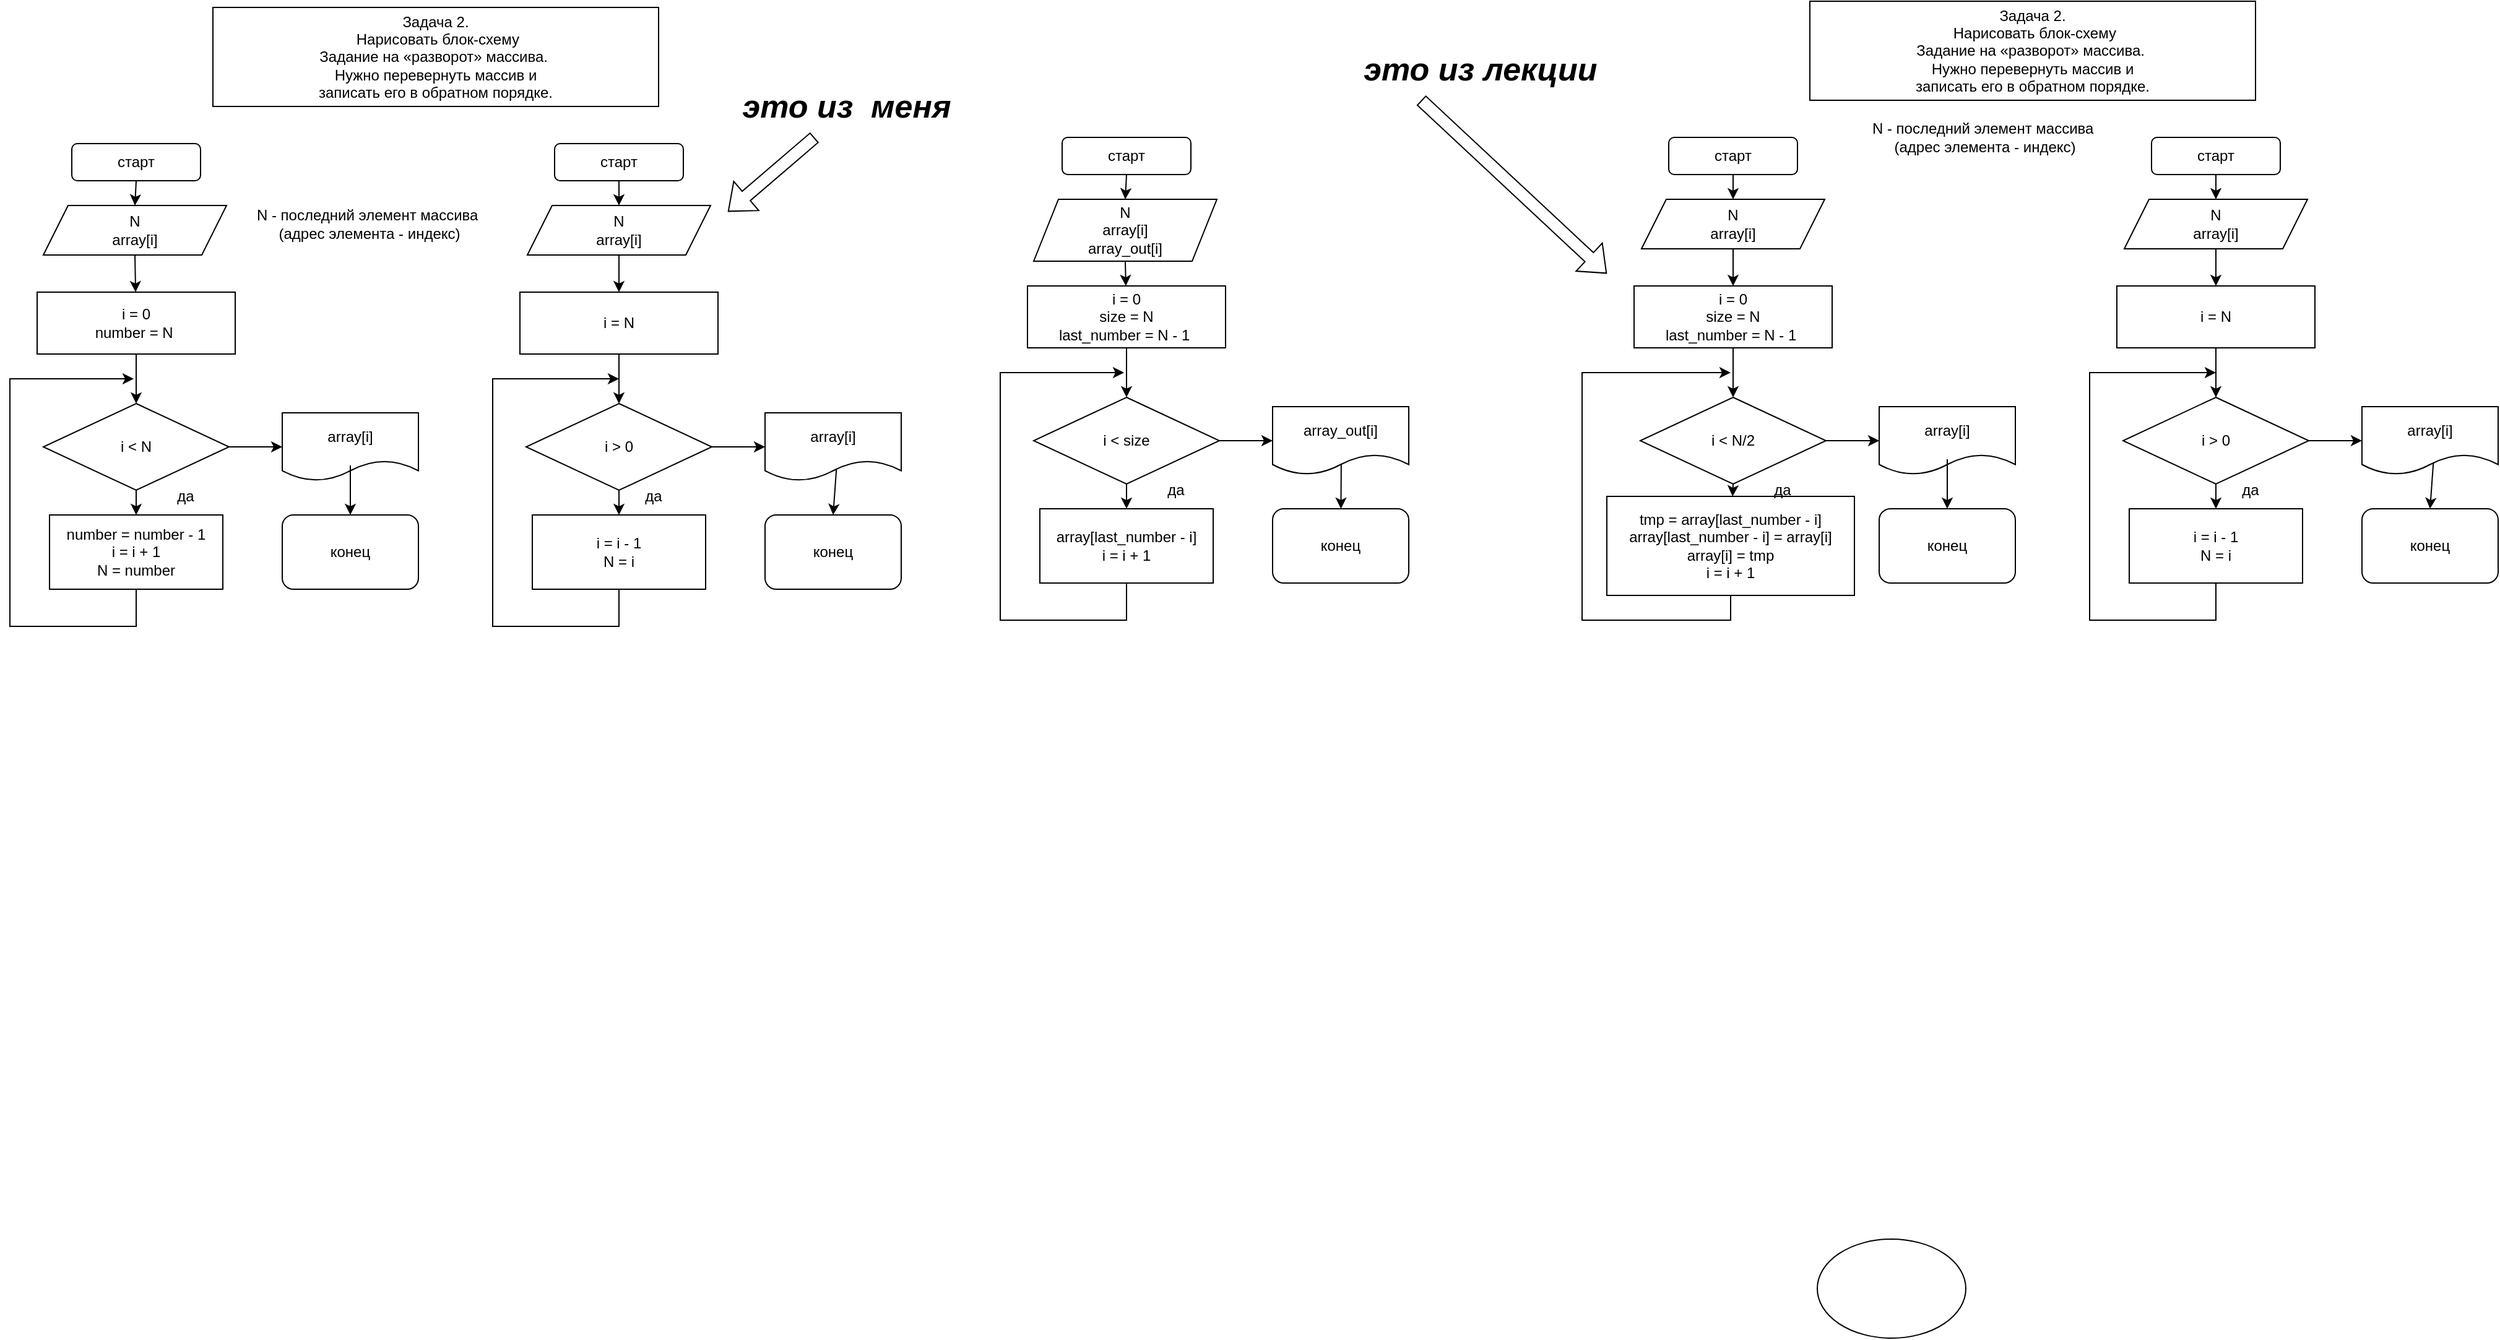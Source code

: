 <mxfile version="20.2.3" type="device"><diagram id="XAjRcVGPxGQHWK-s9H-E" name="Страница 1"><mxGraphModel dx="2436" dy="539" grid="1" gridSize="10" guides="1" tooltips="1" connect="1" arrows="1" fold="1" page="1" pageScale="1" pageWidth="827" pageHeight="1169" math="0" shadow="0"><root><mxCell id="0"/><mxCell id="1" parent="0"/><mxCell id="PiSOrtpl1ZjagHhnonET-1" value="старт" style="rounded=1;whiteSpace=wrap;html=1;" parent="1" vertex="1"><mxGeometry x="90" y="120" width="104" height="30" as="geometry"/></mxCell><mxCell id="PiSOrtpl1ZjagHhnonET-3" value="&lt;br&gt;N&lt;br&gt;array[i]&lt;br&gt;&amp;nbsp;" style="shape=parallelogram;perimeter=parallelogramPerimeter;whiteSpace=wrap;html=1;fixedSize=1;" parent="1" vertex="1"><mxGeometry x="68" y="170" width="148" height="40" as="geometry"/></mxCell><mxCell id="PiSOrtpl1ZjagHhnonET-5" value="i &amp;lt; N/2" style="rhombus;whiteSpace=wrap;html=1;" parent="1" vertex="1"><mxGeometry x="67" y="330" width="150" height="70" as="geometry"/></mxCell><mxCell id="PiSOrtpl1ZjagHhnonET-8" value="tmp = array[last_number - i]&lt;br&gt;array[last_number - i] = array[i]&lt;br&gt;array[i] = tmp&lt;br&gt;i = i + 1" style="rounded=0;whiteSpace=wrap;html=1;" parent="1" vertex="1"><mxGeometry x="40" y="410" width="200" height="80" as="geometry"/></mxCell><mxCell id="PiSOrtpl1ZjagHhnonET-14" value="" style="endArrow=classic;html=1;rounded=0;exitX=0.5;exitY=1;exitDx=0;exitDy=0;entryX=0.5;entryY=0;entryDx=0;entryDy=0;" parent="1" source="PiSOrtpl1ZjagHhnonET-1" target="PiSOrtpl1ZjagHhnonET-3" edge="1"><mxGeometry width="50" height="50" relative="1" as="geometry"><mxPoint x="150" y="380" as="sourcePoint"/><mxPoint x="200" y="330" as="targetPoint"/></mxGeometry></mxCell><mxCell id="PiSOrtpl1ZjagHhnonET-66" value="array[i]" style="shape=document;whiteSpace=wrap;html=1;boundedLbl=1;" parent="1" vertex="1"><mxGeometry x="260" y="337.5" width="110" height="55" as="geometry"/></mxCell><mxCell id="PiSOrtpl1ZjagHhnonET-73" value="" style="endArrow=classic;html=1;rounded=0;exitX=1;exitY=0.5;exitDx=0;exitDy=0;entryX=0;entryY=0.5;entryDx=0;entryDy=0;" parent="1" source="PiSOrtpl1ZjagHhnonET-5" target="PiSOrtpl1ZjagHhnonET-66" edge="1"><mxGeometry width="50" height="50" relative="1" as="geometry"><mxPoint x="370" y="420" as="sourcePoint"/><mxPoint x="420" y="370" as="targetPoint"/></mxGeometry></mxCell><mxCell id="PiSOrtpl1ZjagHhnonET-74" value="&lt;div&gt;&lt;div&gt;Задача 2.&lt;/div&gt;&lt;div&gt;&amp;nbsp;Нарисовать блок-схему&lt;/div&gt;&lt;div&gt;Задание на «разворот» массива.&amp;nbsp;&lt;/div&gt;&lt;div&gt;Нужно перевернуть массив и&lt;/div&gt;&lt;div&gt;записать его в обратном порядке.&lt;/div&gt;&lt;/div&gt;" style="rounded=0;whiteSpace=wrap;html=1;" parent="1" vertex="1"><mxGeometry x="204" y="10" width="360" height="80" as="geometry"/></mxCell><mxCell id="8GEbeVm8KVYwYru5vv0H-3" value="i = 0&lt;br&gt;size = N&lt;br&gt;last_number = N - 1&amp;nbsp;" style="rounded=0;whiteSpace=wrap;html=1;" parent="1" vertex="1"><mxGeometry x="62" y="240" width="160" height="50" as="geometry"/></mxCell><mxCell id="8GEbeVm8KVYwYru5vv0H-4" value="" style="endArrow=classic;html=1;rounded=0;exitX=0.5;exitY=1;exitDx=0;exitDy=0;" parent="1" source="PiSOrtpl1ZjagHhnonET-3" target="8GEbeVm8KVYwYru5vv0H-3" edge="1"><mxGeometry width="50" height="50" relative="1" as="geometry"><mxPoint x="260" y="330" as="sourcePoint"/><mxPoint x="310" y="280" as="targetPoint"/></mxGeometry></mxCell><mxCell id="8GEbeVm8KVYwYru5vv0H-5" value="" style="endArrow=classic;html=1;rounded=0;exitX=0.5;exitY=1;exitDx=0;exitDy=0;entryX=0.5;entryY=0;entryDx=0;entryDy=0;" parent="1" source="8GEbeVm8KVYwYru5vv0H-3" target="PiSOrtpl1ZjagHhnonET-5" edge="1"><mxGeometry width="50" height="50" relative="1" as="geometry"><mxPoint x="260" y="330" as="sourcePoint"/><mxPoint x="310" y="280" as="targetPoint"/></mxGeometry></mxCell><mxCell id="8GEbeVm8KVYwYru5vv0H-6" value="" style="endArrow=classic;html=1;rounded=0;exitX=0.5;exitY=1;exitDx=0;exitDy=0;" parent="1" source="PiSOrtpl1ZjagHhnonET-8" edge="1"><mxGeometry width="50" height="50" relative="1" as="geometry"><mxPoint x="260" y="610" as="sourcePoint"/><mxPoint x="140" y="310" as="targetPoint"/><Array as="points"><mxPoint x="140" y="510"/><mxPoint x="20" y="510"/><mxPoint x="20" y="310"/></Array></mxGeometry></mxCell><mxCell id="8GEbeVm8KVYwYru5vv0H-7" value="" style="endArrow=classic;html=1;rounded=0;exitX=0.5;exitY=1;exitDx=0;exitDy=0;" parent="1" source="PiSOrtpl1ZjagHhnonET-5" target="PiSOrtpl1ZjagHhnonET-8" edge="1"><mxGeometry width="50" height="50" relative="1" as="geometry"><mxPoint x="260" y="610" as="sourcePoint"/><mxPoint x="310" y="560" as="targetPoint"/></mxGeometry></mxCell><mxCell id="8GEbeVm8KVYwYru5vv0H-8" value="старт" style="rounded=1;whiteSpace=wrap;html=1;" parent="1" vertex="1"><mxGeometry x="480" y="120" width="104" height="30" as="geometry"/></mxCell><mxCell id="8GEbeVm8KVYwYru5vv0H-9" value="N&lt;br&gt;array[i]" style="shape=parallelogram;perimeter=parallelogramPerimeter;whiteSpace=wrap;html=1;fixedSize=1;" parent="1" vertex="1"><mxGeometry x="458" y="170" width="148" height="40" as="geometry"/></mxCell><mxCell id="8GEbeVm8KVYwYru5vv0H-10" value="i &amp;gt; 0" style="rhombus;whiteSpace=wrap;html=1;" parent="1" vertex="1"><mxGeometry x="457" y="330" width="150" height="70" as="geometry"/></mxCell><mxCell id="8GEbeVm8KVYwYru5vv0H-11" value="i = i - 1&lt;br&gt;N = i" style="rounded=0;whiteSpace=wrap;html=1;" parent="1" vertex="1"><mxGeometry x="462" y="420" width="140" height="60" as="geometry"/></mxCell><mxCell id="8GEbeVm8KVYwYru5vv0H-12" value="" style="endArrow=classic;html=1;rounded=0;exitX=0.5;exitY=1;exitDx=0;exitDy=0;entryX=0.5;entryY=0;entryDx=0;entryDy=0;" parent="1" source="8GEbeVm8KVYwYru5vv0H-8" target="8GEbeVm8KVYwYru5vv0H-9" edge="1"><mxGeometry width="50" height="50" relative="1" as="geometry"><mxPoint x="540" y="380" as="sourcePoint"/><mxPoint x="590" y="330" as="targetPoint"/></mxGeometry></mxCell><mxCell id="8GEbeVm8KVYwYru5vv0H-13" value="array[i]" style="shape=document;whiteSpace=wrap;html=1;boundedLbl=1;" parent="1" vertex="1"><mxGeometry x="650" y="337.5" width="110" height="55" as="geometry"/></mxCell><mxCell id="8GEbeVm8KVYwYru5vv0H-14" value="" style="endArrow=classic;html=1;rounded=0;exitX=1;exitY=0.5;exitDx=0;exitDy=0;entryX=0;entryY=0.5;entryDx=0;entryDy=0;" parent="1" source="8GEbeVm8KVYwYru5vv0H-10" target="8GEbeVm8KVYwYru5vv0H-13" edge="1"><mxGeometry width="50" height="50" relative="1" as="geometry"><mxPoint x="760" y="420" as="sourcePoint"/><mxPoint x="810" y="370" as="targetPoint"/></mxGeometry></mxCell><mxCell id="8GEbeVm8KVYwYru5vv0H-15" value="i = N" style="rounded=0;whiteSpace=wrap;html=1;" parent="1" vertex="1"><mxGeometry x="452" y="240" width="160" height="50" as="geometry"/></mxCell><mxCell id="8GEbeVm8KVYwYru5vv0H-16" value="" style="endArrow=classic;html=1;rounded=0;exitX=0.5;exitY=1;exitDx=0;exitDy=0;" parent="1" source="8GEbeVm8KVYwYru5vv0H-9" target="8GEbeVm8KVYwYru5vv0H-15" edge="1"><mxGeometry width="50" height="50" relative="1" as="geometry"><mxPoint x="650" y="330" as="sourcePoint"/><mxPoint x="700" y="280" as="targetPoint"/></mxGeometry></mxCell><mxCell id="8GEbeVm8KVYwYru5vv0H-17" value="" style="endArrow=classic;html=1;rounded=0;exitX=0.5;exitY=1;exitDx=0;exitDy=0;entryX=0.5;entryY=0;entryDx=0;entryDy=0;" parent="1" source="8GEbeVm8KVYwYru5vv0H-15" target="8GEbeVm8KVYwYru5vv0H-10" edge="1"><mxGeometry width="50" height="50" relative="1" as="geometry"><mxPoint x="650" y="330" as="sourcePoint"/><mxPoint x="700" y="280" as="targetPoint"/></mxGeometry></mxCell><mxCell id="8GEbeVm8KVYwYru5vv0H-18" value="" style="endArrow=classic;html=1;rounded=0;exitX=0.5;exitY=1;exitDx=0;exitDy=0;" parent="1" source="8GEbeVm8KVYwYru5vv0H-11" edge="1"><mxGeometry width="50" height="50" relative="1" as="geometry"><mxPoint x="650" y="610" as="sourcePoint"/><mxPoint x="532" y="310" as="targetPoint"/><Array as="points"><mxPoint x="532" y="510"/><mxPoint x="430" y="510"/><mxPoint x="430" y="310"/></Array></mxGeometry></mxCell><mxCell id="8GEbeVm8KVYwYru5vv0H-19" value="" style="endArrow=classic;html=1;rounded=0;exitX=0.5;exitY=1;exitDx=0;exitDy=0;" parent="1" source="8GEbeVm8KVYwYru5vv0H-10" target="8GEbeVm8KVYwYru5vv0H-11" edge="1"><mxGeometry width="50" height="50" relative="1" as="geometry"><mxPoint x="650" y="610" as="sourcePoint"/><mxPoint x="700" y="560" as="targetPoint"/></mxGeometry></mxCell><mxCell id="8GEbeVm8KVYwYru5vv0H-20" value="конец" style="rounded=1;whiteSpace=wrap;html=1;" parent="1" vertex="1"><mxGeometry x="260" y="420" width="110" height="60" as="geometry"/></mxCell><mxCell id="8GEbeVm8KVYwYru5vv0H-21" value="конец" style="rounded=1;whiteSpace=wrap;html=1;" parent="1" vertex="1"><mxGeometry x="650" y="420" width="110" height="60" as="geometry"/></mxCell><mxCell id="8GEbeVm8KVYwYru5vv0H-22" value="" style="endArrow=classic;html=1;rounded=0;" parent="1" target="8GEbeVm8KVYwYru5vv0H-20" edge="1"><mxGeometry width="50" height="50" relative="1" as="geometry"><mxPoint x="315" y="380" as="sourcePoint"/><mxPoint x="390" y="500" as="targetPoint"/></mxGeometry></mxCell><mxCell id="8GEbeVm8KVYwYru5vv0H-23" value="" style="endArrow=classic;html=1;rounded=0;exitX=0.524;exitY=0.831;exitDx=0;exitDy=0;exitPerimeter=0;entryX=0.5;entryY=0;entryDx=0;entryDy=0;" parent="1" source="8GEbeVm8KVYwYru5vv0H-13" target="8GEbeVm8KVYwYru5vv0H-21" edge="1"><mxGeometry width="50" height="50" relative="1" as="geometry"><mxPoint x="340" y="550" as="sourcePoint"/><mxPoint x="390" y="500" as="targetPoint"/></mxGeometry></mxCell><mxCell id="8GEbeVm8KVYwYru5vv0H-25" value="да" style="text;html=1;strokeColor=none;fillColor=none;align=center;verticalAlign=middle;whiteSpace=wrap;rounded=0;" parent="1" vertex="1"><mxGeometry x="152" y="390" width="60" height="30" as="geometry"/></mxCell><mxCell id="8GEbeVm8KVYwYru5vv0H-26" value="да" style="text;html=1;strokeColor=none;fillColor=none;align=center;verticalAlign=middle;whiteSpace=wrap;rounded=0;" parent="1" vertex="1"><mxGeometry x="530" y="390" width="60" height="30" as="geometry"/></mxCell><mxCell id="8GEbeVm8KVYwYru5vv0H-27" value="N - последний элемент массива&amp;nbsp;&lt;br&gt;(адрес элемента - индекс)" style="text;html=1;align=center;verticalAlign=middle;resizable=0;points=[];autosize=1;strokeColor=none;fillColor=none;" parent="1" vertex="1"><mxGeometry x="240" y="100" width="210" height="40" as="geometry"/></mxCell><mxCell id="UgqnwZ9ect2VBgHHYGwB-5" value="старт" style="rounded=1;whiteSpace=wrap;html=1;" vertex="1" parent="1"><mxGeometry x="-400" y="120" width="104" height="30" as="geometry"/></mxCell><mxCell id="UgqnwZ9ect2VBgHHYGwB-6" value="&lt;br&gt;N&lt;br&gt;array[i]&lt;br&gt;array_out[i]&lt;br&gt;&amp;nbsp;" style="shape=parallelogram;perimeter=parallelogramPerimeter;whiteSpace=wrap;html=1;fixedSize=1;" vertex="1" parent="1"><mxGeometry x="-423" y="170" width="148" height="50" as="geometry"/></mxCell><mxCell id="UgqnwZ9ect2VBgHHYGwB-7" value="i &amp;lt; size" style="rhombus;whiteSpace=wrap;html=1;" vertex="1" parent="1"><mxGeometry x="-423" y="330" width="150" height="70" as="geometry"/></mxCell><mxCell id="UgqnwZ9ect2VBgHHYGwB-8" value="array[last_number - i]&lt;br&gt;i = i + 1" style="rounded=0;whiteSpace=wrap;html=1;" vertex="1" parent="1"><mxGeometry x="-418" y="420" width="140" height="60" as="geometry"/></mxCell><mxCell id="UgqnwZ9ect2VBgHHYGwB-9" value="" style="endArrow=classic;html=1;rounded=0;exitX=0.5;exitY=1;exitDx=0;exitDy=0;entryX=0.5;entryY=0;entryDx=0;entryDy=0;" edge="1" parent="1" source="UgqnwZ9ect2VBgHHYGwB-5" target="UgqnwZ9ect2VBgHHYGwB-6"><mxGeometry width="50" height="50" relative="1" as="geometry"><mxPoint x="-340" y="380" as="sourcePoint"/><mxPoint x="-290" y="330" as="targetPoint"/></mxGeometry></mxCell><mxCell id="UgqnwZ9ect2VBgHHYGwB-10" value="array_out[i]" style="shape=document;whiteSpace=wrap;html=1;boundedLbl=1;" vertex="1" parent="1"><mxGeometry x="-230" y="337.5" width="110" height="55" as="geometry"/></mxCell><mxCell id="UgqnwZ9ect2VBgHHYGwB-11" value="" style="endArrow=classic;html=1;rounded=0;exitX=1;exitY=0.5;exitDx=0;exitDy=0;entryX=0;entryY=0.5;entryDx=0;entryDy=0;" edge="1" parent="1" source="UgqnwZ9ect2VBgHHYGwB-7" target="UgqnwZ9ect2VBgHHYGwB-10"><mxGeometry width="50" height="50" relative="1" as="geometry"><mxPoint x="-120" y="420" as="sourcePoint"/><mxPoint x="-70" y="370" as="targetPoint"/></mxGeometry></mxCell><mxCell id="UgqnwZ9ect2VBgHHYGwB-12" value="i = 0&lt;br&gt;size = N&lt;br&gt;last_number = N - 1&amp;nbsp;" style="rounded=0;whiteSpace=wrap;html=1;" vertex="1" parent="1"><mxGeometry x="-428" y="240" width="160" height="50" as="geometry"/></mxCell><mxCell id="UgqnwZ9ect2VBgHHYGwB-13" value="" style="endArrow=classic;html=1;rounded=0;exitX=0.5;exitY=1;exitDx=0;exitDy=0;" edge="1" parent="1" source="UgqnwZ9ect2VBgHHYGwB-6" target="UgqnwZ9ect2VBgHHYGwB-12"><mxGeometry width="50" height="50" relative="1" as="geometry"><mxPoint x="-230" y="330" as="sourcePoint"/><mxPoint x="-180" y="280" as="targetPoint"/></mxGeometry></mxCell><mxCell id="UgqnwZ9ect2VBgHHYGwB-14" value="" style="endArrow=classic;html=1;rounded=0;exitX=0.5;exitY=1;exitDx=0;exitDy=0;entryX=0.5;entryY=0;entryDx=0;entryDy=0;" edge="1" parent="1" source="UgqnwZ9ect2VBgHHYGwB-12" target="UgqnwZ9ect2VBgHHYGwB-7"><mxGeometry width="50" height="50" relative="1" as="geometry"><mxPoint x="-230" y="330" as="sourcePoint"/><mxPoint x="-180" y="280" as="targetPoint"/></mxGeometry></mxCell><mxCell id="UgqnwZ9ect2VBgHHYGwB-15" value="" style="endArrow=classic;html=1;rounded=0;exitX=0.5;exitY=1;exitDx=0;exitDy=0;" edge="1" parent="1" source="UgqnwZ9ect2VBgHHYGwB-8"><mxGeometry width="50" height="50" relative="1" as="geometry"><mxPoint x="-230" y="610" as="sourcePoint"/><mxPoint x="-350" y="310" as="targetPoint"/><Array as="points"><mxPoint x="-348" y="510"/><mxPoint x="-450" y="510"/><mxPoint x="-450" y="310"/></Array></mxGeometry></mxCell><mxCell id="UgqnwZ9ect2VBgHHYGwB-16" value="" style="endArrow=classic;html=1;rounded=0;exitX=0.5;exitY=1;exitDx=0;exitDy=0;" edge="1" parent="1" source="UgqnwZ9ect2VBgHHYGwB-7" target="UgqnwZ9ect2VBgHHYGwB-8"><mxGeometry width="50" height="50" relative="1" as="geometry"><mxPoint x="-230" y="610" as="sourcePoint"/><mxPoint x="-180" y="560" as="targetPoint"/></mxGeometry></mxCell><mxCell id="UgqnwZ9ect2VBgHHYGwB-17" value="конец" style="rounded=1;whiteSpace=wrap;html=1;" vertex="1" parent="1"><mxGeometry x="-230" y="420" width="110" height="60" as="geometry"/></mxCell><mxCell id="UgqnwZ9ect2VBgHHYGwB-18" value="" style="endArrow=classic;html=1;rounded=0;exitX=0.504;exitY=0.845;exitDx=0;exitDy=0;exitPerimeter=0;" edge="1" parent="1" target="UgqnwZ9ect2VBgHHYGwB-17" source="UgqnwZ9ect2VBgHHYGwB-10"><mxGeometry width="50" height="50" relative="1" as="geometry"><mxPoint x="-175" y="390" as="sourcePoint"/><mxPoint x="-100" y="500" as="targetPoint"/></mxGeometry></mxCell><mxCell id="UgqnwZ9ect2VBgHHYGwB-19" value="да" style="text;html=1;strokeColor=none;fillColor=none;align=center;verticalAlign=middle;whiteSpace=wrap;rounded=0;" vertex="1" parent="1"><mxGeometry x="-338" y="390" width="60" height="30" as="geometry"/></mxCell><mxCell id="UgqnwZ9ect2VBgHHYGwB-84" value="" style="ellipse;whiteSpace=wrap;html=1;" vertex="1" parent="1"><mxGeometry x="210" y="1010" width="120" height="80" as="geometry"/></mxCell><mxCell id="UgqnwZ9ect2VBgHHYGwB-182" value="старт" style="rounded=1;whiteSpace=wrap;html=1;" vertex="1" parent="1"><mxGeometry x="-1200" y="125" width="104" height="30" as="geometry"/></mxCell><mxCell id="UgqnwZ9ect2VBgHHYGwB-183" value="&lt;br&gt;N&lt;br&gt;array[i]&lt;br&gt;&amp;nbsp;" style="shape=parallelogram;perimeter=parallelogramPerimeter;whiteSpace=wrap;html=1;fixedSize=1;" vertex="1" parent="1"><mxGeometry x="-1223" y="175" width="148" height="40" as="geometry"/></mxCell><mxCell id="UgqnwZ9ect2VBgHHYGwB-184" value="i &amp;lt; N" style="rhombus;whiteSpace=wrap;html=1;" vertex="1" parent="1"><mxGeometry x="-1223" y="335" width="150" height="70" as="geometry"/></mxCell><mxCell id="UgqnwZ9ect2VBgHHYGwB-185" value="number = number - 1&lt;br&gt;i = i + 1&lt;br&gt;N = number" style="rounded=0;whiteSpace=wrap;html=1;" vertex="1" parent="1"><mxGeometry x="-1218" y="425" width="140" height="60" as="geometry"/></mxCell><mxCell id="UgqnwZ9ect2VBgHHYGwB-186" value="" style="endArrow=classic;html=1;rounded=0;exitX=0.5;exitY=1;exitDx=0;exitDy=0;entryX=0.5;entryY=0;entryDx=0;entryDy=0;" edge="1" parent="1" source="UgqnwZ9ect2VBgHHYGwB-182" target="UgqnwZ9ect2VBgHHYGwB-183"><mxGeometry width="50" height="50" relative="1" as="geometry"><mxPoint x="-1140" y="385" as="sourcePoint"/><mxPoint x="-1090" y="335" as="targetPoint"/></mxGeometry></mxCell><mxCell id="UgqnwZ9ect2VBgHHYGwB-187" value="array[i]" style="shape=document;whiteSpace=wrap;html=1;boundedLbl=1;" vertex="1" parent="1"><mxGeometry x="-1030" y="342.5" width="110" height="55" as="geometry"/></mxCell><mxCell id="UgqnwZ9ect2VBgHHYGwB-188" value="" style="endArrow=classic;html=1;rounded=0;exitX=1;exitY=0.5;exitDx=0;exitDy=0;entryX=0;entryY=0.5;entryDx=0;entryDy=0;" edge="1" parent="1" source="UgqnwZ9ect2VBgHHYGwB-184" target="UgqnwZ9ect2VBgHHYGwB-187"><mxGeometry width="50" height="50" relative="1" as="geometry"><mxPoint x="-920" y="425" as="sourcePoint"/><mxPoint x="-870" y="375" as="targetPoint"/></mxGeometry></mxCell><mxCell id="UgqnwZ9ect2VBgHHYGwB-189" value="&lt;div&gt;&lt;div&gt;Задача 2.&lt;/div&gt;&lt;div&gt;&amp;nbsp;Нарисовать блок-схему&lt;/div&gt;&lt;div&gt;Задание на «разворот» массива.&amp;nbsp;&lt;/div&gt;&lt;div&gt;Нужно перевернуть массив и&lt;/div&gt;&lt;div&gt;записать его в обратном порядке.&lt;/div&gt;&lt;/div&gt;" style="rounded=0;whiteSpace=wrap;html=1;" vertex="1" parent="1"><mxGeometry x="-1086" y="15" width="360" height="80" as="geometry"/></mxCell><mxCell id="UgqnwZ9ect2VBgHHYGwB-190" value="i = 0&lt;br&gt;number = N&amp;nbsp;" style="rounded=0;whiteSpace=wrap;html=1;" vertex="1" parent="1"><mxGeometry x="-1228" y="245" width="160" height="50" as="geometry"/></mxCell><mxCell id="UgqnwZ9ect2VBgHHYGwB-191" value="" style="endArrow=classic;html=1;rounded=0;exitX=0.5;exitY=1;exitDx=0;exitDy=0;" edge="1" parent="1" source="UgqnwZ9ect2VBgHHYGwB-183" target="UgqnwZ9ect2VBgHHYGwB-190"><mxGeometry width="50" height="50" relative="1" as="geometry"><mxPoint x="-1030" y="335" as="sourcePoint"/><mxPoint x="-980" y="285" as="targetPoint"/></mxGeometry></mxCell><mxCell id="UgqnwZ9ect2VBgHHYGwB-192" value="" style="endArrow=classic;html=1;rounded=0;exitX=0.5;exitY=1;exitDx=0;exitDy=0;entryX=0.5;entryY=0;entryDx=0;entryDy=0;" edge="1" parent="1" source="UgqnwZ9ect2VBgHHYGwB-190" target="UgqnwZ9ect2VBgHHYGwB-184"><mxGeometry width="50" height="50" relative="1" as="geometry"><mxPoint x="-1030" y="335" as="sourcePoint"/><mxPoint x="-980" y="285" as="targetPoint"/></mxGeometry></mxCell><mxCell id="UgqnwZ9ect2VBgHHYGwB-193" value="" style="endArrow=classic;html=1;rounded=0;exitX=0.5;exitY=1;exitDx=0;exitDy=0;" edge="1" parent="1" source="UgqnwZ9ect2VBgHHYGwB-185"><mxGeometry width="50" height="50" relative="1" as="geometry"><mxPoint x="-1030" y="615" as="sourcePoint"/><mxPoint x="-1150" y="315" as="targetPoint"/><Array as="points"><mxPoint x="-1148" y="515"/><mxPoint x="-1250" y="515"/><mxPoint x="-1250" y="315"/></Array></mxGeometry></mxCell><mxCell id="UgqnwZ9ect2VBgHHYGwB-194" value="" style="endArrow=classic;html=1;rounded=0;exitX=0.5;exitY=1;exitDx=0;exitDy=0;" edge="1" parent="1" source="UgqnwZ9ect2VBgHHYGwB-184" target="UgqnwZ9ect2VBgHHYGwB-185"><mxGeometry width="50" height="50" relative="1" as="geometry"><mxPoint x="-1030" y="615" as="sourcePoint"/><mxPoint x="-980" y="565" as="targetPoint"/></mxGeometry></mxCell><mxCell id="UgqnwZ9ect2VBgHHYGwB-195" value="старт" style="rounded=1;whiteSpace=wrap;html=1;" vertex="1" parent="1"><mxGeometry x="-810" y="125" width="104" height="30" as="geometry"/></mxCell><mxCell id="UgqnwZ9ect2VBgHHYGwB-196" value="N&lt;br&gt;array[i]" style="shape=parallelogram;perimeter=parallelogramPerimeter;whiteSpace=wrap;html=1;fixedSize=1;" vertex="1" parent="1"><mxGeometry x="-832" y="175" width="148" height="40" as="geometry"/></mxCell><mxCell id="UgqnwZ9ect2VBgHHYGwB-197" value="i &amp;gt; 0" style="rhombus;whiteSpace=wrap;html=1;" vertex="1" parent="1"><mxGeometry x="-833" y="335" width="150" height="70" as="geometry"/></mxCell><mxCell id="UgqnwZ9ect2VBgHHYGwB-198" value="i = i - 1&lt;br&gt;N = i" style="rounded=0;whiteSpace=wrap;html=1;" vertex="1" parent="1"><mxGeometry x="-828" y="425" width="140" height="60" as="geometry"/></mxCell><mxCell id="UgqnwZ9ect2VBgHHYGwB-199" value="" style="endArrow=classic;html=1;rounded=0;exitX=0.5;exitY=1;exitDx=0;exitDy=0;entryX=0.5;entryY=0;entryDx=0;entryDy=0;" edge="1" parent="1" source="UgqnwZ9ect2VBgHHYGwB-195" target="UgqnwZ9ect2VBgHHYGwB-196"><mxGeometry width="50" height="50" relative="1" as="geometry"><mxPoint x="-750" y="385" as="sourcePoint"/><mxPoint x="-700" y="335" as="targetPoint"/></mxGeometry></mxCell><mxCell id="UgqnwZ9ect2VBgHHYGwB-200" value="array[i]" style="shape=document;whiteSpace=wrap;html=1;boundedLbl=1;" vertex="1" parent="1"><mxGeometry x="-640" y="342.5" width="110" height="55" as="geometry"/></mxCell><mxCell id="UgqnwZ9ect2VBgHHYGwB-201" value="" style="endArrow=classic;html=1;rounded=0;exitX=1;exitY=0.5;exitDx=0;exitDy=0;entryX=0;entryY=0.5;entryDx=0;entryDy=0;" edge="1" parent="1" source="UgqnwZ9ect2VBgHHYGwB-197" target="UgqnwZ9ect2VBgHHYGwB-200"><mxGeometry width="50" height="50" relative="1" as="geometry"><mxPoint x="-530" y="425" as="sourcePoint"/><mxPoint x="-480" y="375" as="targetPoint"/></mxGeometry></mxCell><mxCell id="UgqnwZ9ect2VBgHHYGwB-202" value="i = N" style="rounded=0;whiteSpace=wrap;html=1;" vertex="1" parent="1"><mxGeometry x="-838" y="245" width="160" height="50" as="geometry"/></mxCell><mxCell id="UgqnwZ9ect2VBgHHYGwB-203" value="" style="endArrow=classic;html=1;rounded=0;exitX=0.5;exitY=1;exitDx=0;exitDy=0;" edge="1" parent="1" source="UgqnwZ9ect2VBgHHYGwB-196" target="UgqnwZ9ect2VBgHHYGwB-202"><mxGeometry width="50" height="50" relative="1" as="geometry"><mxPoint x="-640" y="335" as="sourcePoint"/><mxPoint x="-590" y="285" as="targetPoint"/></mxGeometry></mxCell><mxCell id="UgqnwZ9ect2VBgHHYGwB-204" value="" style="endArrow=classic;html=1;rounded=0;exitX=0.5;exitY=1;exitDx=0;exitDy=0;entryX=0.5;entryY=0;entryDx=0;entryDy=0;" edge="1" parent="1" source="UgqnwZ9ect2VBgHHYGwB-202" target="UgqnwZ9ect2VBgHHYGwB-197"><mxGeometry width="50" height="50" relative="1" as="geometry"><mxPoint x="-640" y="335" as="sourcePoint"/><mxPoint x="-590" y="285" as="targetPoint"/></mxGeometry></mxCell><mxCell id="UgqnwZ9ect2VBgHHYGwB-205" value="" style="endArrow=classic;html=1;rounded=0;exitX=0.5;exitY=1;exitDx=0;exitDy=0;" edge="1" parent="1" source="UgqnwZ9ect2VBgHHYGwB-198"><mxGeometry width="50" height="50" relative="1" as="geometry"><mxPoint x="-640" y="615" as="sourcePoint"/><mxPoint x="-758" y="315" as="targetPoint"/><Array as="points"><mxPoint x="-758" y="515"/><mxPoint x="-860" y="515"/><mxPoint x="-860" y="315"/></Array></mxGeometry></mxCell><mxCell id="UgqnwZ9ect2VBgHHYGwB-206" value="" style="endArrow=classic;html=1;rounded=0;exitX=0.5;exitY=1;exitDx=0;exitDy=0;" edge="1" parent="1" source="UgqnwZ9ect2VBgHHYGwB-197" target="UgqnwZ9ect2VBgHHYGwB-198"><mxGeometry width="50" height="50" relative="1" as="geometry"><mxPoint x="-640" y="615" as="sourcePoint"/><mxPoint x="-590" y="565" as="targetPoint"/></mxGeometry></mxCell><mxCell id="UgqnwZ9ect2VBgHHYGwB-207" value="конец" style="rounded=1;whiteSpace=wrap;html=1;" vertex="1" parent="1"><mxGeometry x="-1030" y="425" width="110" height="60" as="geometry"/></mxCell><mxCell id="UgqnwZ9ect2VBgHHYGwB-208" value="конец" style="rounded=1;whiteSpace=wrap;html=1;" vertex="1" parent="1"><mxGeometry x="-640" y="425" width="110" height="60" as="geometry"/></mxCell><mxCell id="UgqnwZ9ect2VBgHHYGwB-209" value="" style="endArrow=classic;html=1;rounded=0;" edge="1" parent="1" target="UgqnwZ9ect2VBgHHYGwB-207"><mxGeometry width="50" height="50" relative="1" as="geometry"><mxPoint x="-975" y="385" as="sourcePoint"/><mxPoint x="-900" y="505" as="targetPoint"/></mxGeometry></mxCell><mxCell id="UgqnwZ9ect2VBgHHYGwB-210" value="" style="endArrow=classic;html=1;rounded=0;exitX=0.524;exitY=0.831;exitDx=0;exitDy=0;exitPerimeter=0;entryX=0.5;entryY=0;entryDx=0;entryDy=0;" edge="1" parent="1" source="UgqnwZ9ect2VBgHHYGwB-200" target="UgqnwZ9ect2VBgHHYGwB-208"><mxGeometry width="50" height="50" relative="1" as="geometry"><mxPoint x="-950" y="555" as="sourcePoint"/><mxPoint x="-900" y="505" as="targetPoint"/></mxGeometry></mxCell><mxCell id="UgqnwZ9ect2VBgHHYGwB-211" value="да" style="text;html=1;strokeColor=none;fillColor=none;align=center;verticalAlign=middle;whiteSpace=wrap;rounded=0;" vertex="1" parent="1"><mxGeometry x="-1138" y="395" width="60" height="30" as="geometry"/></mxCell><mxCell id="UgqnwZ9ect2VBgHHYGwB-212" value="да" style="text;html=1;strokeColor=none;fillColor=none;align=center;verticalAlign=middle;whiteSpace=wrap;rounded=0;" vertex="1" parent="1"><mxGeometry x="-760" y="395" width="60" height="30" as="geometry"/></mxCell><mxCell id="UgqnwZ9ect2VBgHHYGwB-213" value="N - последний элемент массива&amp;nbsp;&lt;br&gt;(адрес элемента - индекс)" style="text;html=1;align=center;verticalAlign=middle;resizable=0;points=[];autosize=1;strokeColor=none;fillColor=none;" vertex="1" parent="1"><mxGeometry x="-1065" y="170" width="210" height="40" as="geometry"/></mxCell><mxCell id="UgqnwZ9ect2VBgHHYGwB-214" value="" style="shape=flexArrow;endArrow=classic;html=1;rounded=0;" edge="1" parent="1"><mxGeometry width="50" height="50" relative="1" as="geometry"><mxPoint x="-110" y="90" as="sourcePoint"/><mxPoint x="40" y="230" as="targetPoint"/></mxGeometry></mxCell><mxCell id="UgqnwZ9ect2VBgHHYGwB-215" value="это из лекции" style="text;html=1;strokeColor=none;fillColor=none;align=center;verticalAlign=middle;whiteSpace=wrap;rounded=0;fontSize=26;fontStyle=3" vertex="1" parent="1"><mxGeometry x="-192" y="50" width="260" height="30" as="geometry"/></mxCell><mxCell id="UgqnwZ9ect2VBgHHYGwB-216" value="" style="shape=flexArrow;endArrow=classic;html=1;rounded=0;fontSize=26;" edge="1" parent="1"><mxGeometry width="50" height="50" relative="1" as="geometry"><mxPoint x="-600" y="120" as="sourcePoint"/><mxPoint x="-670" y="180" as="targetPoint"/></mxGeometry></mxCell><mxCell id="UgqnwZ9ect2VBgHHYGwB-217" value="это из&amp;nbsp; меня" style="text;html=1;strokeColor=none;fillColor=none;align=center;verticalAlign=middle;whiteSpace=wrap;rounded=0;fontSize=26;fontStyle=3" vertex="1" parent="1"><mxGeometry x="-683" y="80" width="218" height="30" as="geometry"/></mxCell></root></mxGraphModel></diagram></mxfile>